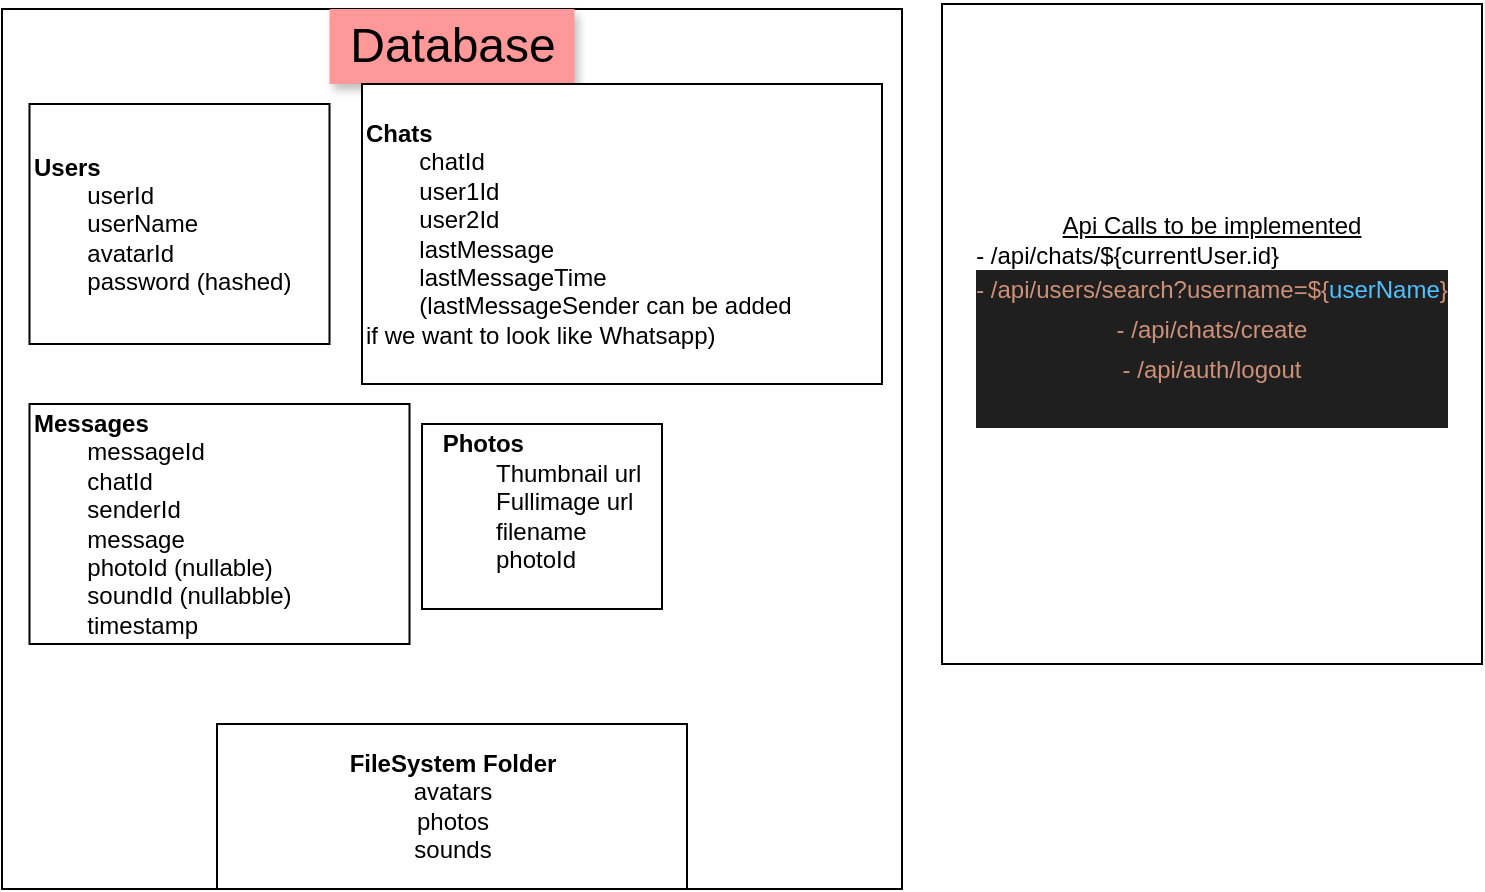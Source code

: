 <mxfile version="26.0.14">
  <diagram name="Page-1" id="rocBFMLZQ33VRKh6YSlt">
    <mxGraphModel dx="957" dy="453" grid="1" gridSize="10" guides="1" tooltips="1" connect="1" arrows="1" fold="1" page="1" pageScale="1" pageWidth="1100" pageHeight="850" math="0" shadow="0">
      <root>
        <mxCell id="0" />
        <mxCell id="1" parent="0" />
        <mxCell id="H4SFvdppJQhMXNSFBkPD-2" value="" style="rounded=0;whiteSpace=wrap;html=1;" parent="1" vertex="1">
          <mxGeometry x="50" y="42.5" width="450" height="440" as="geometry" />
        </mxCell>
        <mxCell id="H4SFvdppJQhMXNSFBkPD-4" value="&lt;font style=&quot;font-size: 24px;&quot;&gt;Database&lt;/font&gt;" style="text;html=1;align=center;verticalAlign=middle;whiteSpace=wrap;rounded=0;fillColor=#FF9999;shadow=1;" parent="1" vertex="1">
          <mxGeometry x="213.75" y="42.5" width="122.5" height="37.5" as="geometry" />
        </mxCell>
        <mxCell id="H4SFvdppJQhMXNSFBkPD-5" value="&lt;div align=&quot;left&quot;&gt;&lt;b&gt;Chats&lt;/b&gt;&lt;/div&gt;&lt;div align=&quot;left&quot;&gt;&lt;span style=&quot;white-space: pre;&quot;&gt;&#x9;chatId&lt;/span&gt;&lt;/div&gt;&lt;div align=&quot;left&quot;&gt;&lt;span style=&quot;white-space: pre;&quot;&gt;&#x9;&lt;/span&gt;user1Id&lt;/div&gt;&lt;div align=&quot;left&quot;&gt;&lt;span style=&quot;white-space: pre;&quot;&gt;&#x9;&lt;/span&gt;user2Id&lt;/div&gt;&lt;div align=&quot;left&quot;&gt;&lt;span style=&quot;white-space: pre;&quot;&gt;&lt;span style=&quot;white-space: pre;&quot;&gt;&lt;span style=&quot;white-space: pre;&quot;&gt;&#x9;&lt;/span&gt;lastMessage&lt;/span&gt;&lt;/span&gt;&lt;/div&gt;&lt;div align=&quot;left&quot;&gt;&lt;span style=&quot;white-space: pre;&quot;&gt;&lt;span style=&quot;white-space: pre;&quot;&gt;&lt;span style=&quot;white-space: pre;&quot;&gt;&#x9;&lt;/span&gt;lastMessageTime&lt;/span&gt;&lt;/span&gt;&lt;/div&gt;&lt;div align=&quot;left&quot;&gt;&lt;span style=&quot;white-space: pre;&quot;&gt;&lt;span style=&quot;white-space: pre;&quot;&gt;&lt;span style=&quot;white-space: pre;&quot;&gt;&#x9;&lt;/span&gt;(lastMessageSender can be added &lt;/span&gt;&lt;/span&gt;&lt;/div&gt;&lt;div align=&quot;left&quot;&gt;&lt;span style=&quot;white-space: pre;&quot;&gt;&lt;span style=&quot;white-space: pre;&quot;&gt;if we want to look like Whatsapp)&lt;/span&gt;&lt;/span&gt;&lt;/div&gt;" style="rounded=0;whiteSpace=wrap;html=1;align=left;" parent="1" vertex="1">
          <mxGeometry x="230" y="80" width="260" height="150" as="geometry" />
        </mxCell>
        <mxCell id="H4SFvdppJQhMXNSFBkPD-6" value="&lt;div align=&quot;left&quot;&gt;&lt;b&gt;Users&lt;/b&gt;&lt;/div&gt;&lt;div align=&quot;left&quot;&gt;&lt;b&gt;&lt;span style=&quot;white-space: pre;&quot;&gt;&#x9;&lt;/span&gt;&lt;/b&gt;userId&lt;/div&gt;&lt;div align=&quot;left&quot;&gt;&lt;b&gt;&lt;span style=&quot;white-space: pre;&quot;&gt;&#x9;&lt;/span&gt;&lt;/b&gt;userName&lt;/div&gt;&lt;div align=&quot;left&quot;&gt;&lt;span style=&quot;white-space: pre;&quot;&gt;&#x9;&lt;/span&gt;avatarId&lt;/div&gt;&lt;div align=&quot;left&quot;&gt;&lt;span style=&quot;white-space: pre;&quot;&gt;&#x9;&lt;/span&gt;password (hashed)&lt;/div&gt;" style="rounded=0;whiteSpace=wrap;html=1;align=left;" parent="1" vertex="1">
          <mxGeometry x="63.75" y="90" width="150" height="120" as="geometry" />
        </mxCell>
        <mxCell id="H4SFvdppJQhMXNSFBkPD-16" value="&lt;div&gt;&lt;b&gt;FileSystem Folder&lt;/b&gt;&lt;/div&gt;&lt;div&gt;avatars&lt;/div&gt;&lt;div&gt;photos&lt;/div&gt;&lt;div&gt;sounds&lt;/div&gt;" style="rounded=0;whiteSpace=wrap;html=1;" parent="1" vertex="1">
          <mxGeometry x="157.5" y="400" width="235" height="82.5" as="geometry" />
        </mxCell>
        <mxCell id="H4SFvdppJQhMXNSFBkPD-18" value="&lt;div align=&quot;left&quot;&gt;&lt;b&gt;Messages&lt;/b&gt;&lt;/div&gt;&lt;div align=&quot;left&quot;&gt;&lt;b&gt;&lt;span style=&quot;white-space: pre;&quot;&gt;&#x9;&lt;/span&gt;&lt;/b&gt;&lt;span style=&quot;white-space: pre;&quot;&gt;messageId&lt;/span&gt;&lt;/div&gt;&lt;div align=&quot;left&quot;&gt;&lt;b&gt;&lt;span style=&quot;white-space: pre;&quot;&gt;&#x9;&lt;/span&gt;&lt;/b&gt;chatId&lt;/div&gt;&lt;div align=&quot;left&quot;&gt;&lt;span style=&quot;white-space: pre;&quot;&gt;&#x9;&lt;/span&gt;senderId&lt;/div&gt;&lt;div align=&quot;left&quot;&gt;&lt;span style=&quot;white-space: pre;&quot;&gt;&#x9;message&lt;/span&gt;&lt;/div&gt;&lt;div align=&quot;left&quot;&gt;&lt;span style=&quot;white-space: pre;&quot;&gt;&lt;span style=&quot;white-space: pre;&quot;&gt;&#x9;photoId (nullable)&lt;/span&gt;&lt;/span&gt;&lt;/div&gt;&lt;div align=&quot;left&quot;&gt;&lt;span style=&quot;white-space: pre;&quot;&gt;&#x9;&lt;/span&gt;soundId (nullabble)&lt;/div&gt;&lt;div align=&quot;left&quot;&gt;&lt;span style=&quot;white-space: pre;&quot;&gt;&#x9;&lt;/span&gt;timestamp&lt;/div&gt;" style="rounded=0;whiteSpace=wrap;html=1;align=left;" parent="1" vertex="1">
          <mxGeometry x="63.75" y="240" width="190" height="120" as="geometry" />
        </mxCell>
        <mxCell id="H4SFvdppJQhMXNSFBkPD-19" value="&lt;div&gt;&lt;u&gt;Api Calls to be implemented&lt;/u&gt;&lt;/div&gt;&lt;div align=&quot;left&quot;&gt;- /api/chats/${currentUser.id} &lt;br&gt;&lt;/div&gt;&lt;div&gt;&lt;div style=&quot;color: rgb(204, 204, 204); background-color: rgb(31, 31, 31); font-family: &amp;quot;Droid Sans Mono&amp;quot;, &amp;quot;monospace&amp;quot;, monospace; font-size: 14px; line-height: 19px; white-space: pre;&quot;&gt;&lt;div&gt;&lt;font face=&quot;Helvetica&quot; style=&quot;font-size: 12px;&quot;&gt;&lt;span style=&quot;color: rgb(206, 145, 120);&quot;&gt;- /api/users/search?username=${&lt;/span&gt;&lt;span style=&quot;color: rgb(79, 193, 255);&quot;&gt;userName&lt;/span&gt;&lt;span style=&quot;color: rgb(206, 145, 120);&quot;&gt;}&lt;/span&gt;&lt;/font&gt;&lt;/div&gt;&lt;div&gt;&lt;div style=&quot;color: rgb(204, 204, 204); background-color: rgb(31, 31, 31); font-family: &amp;quot;Droid Sans Mono&amp;quot;, &amp;quot;monospace&amp;quot;, monospace; font-weight: normal; font-size: 14px; line-height: 19px; white-space: pre;&quot;&gt;&lt;div&gt;&lt;span style=&quot;color: rgb(206, 145, 120);&quot;&gt;&lt;font face=&quot;Helvetica&quot; style=&quot;font-size: 12px;&quot;&gt;- /api/chats/create&lt;/font&gt;&lt;/span&gt;&lt;/div&gt;&lt;div&gt;&lt;font style=&quot;font-size: 12px;&quot;&gt;&lt;span style=&quot;color: rgb(206, 145, 120);&quot;&gt;&lt;font face=&quot;Helvetica&quot;&gt;- &lt;/font&gt;&lt;font face=&quot;Helvetica&quot;&gt;/api&lt;/font&gt;&lt;/span&gt;&lt;span style=&quot;color: rgb(206, 145, 120);&quot;&gt;&lt;font face=&quot;Helvetica&quot;&gt;/&lt;/font&gt;&lt;font face=&quot;Helvetica&quot;&gt;auth/logout&lt;/font&gt;&lt;/span&gt;&lt;/font&gt;&lt;/div&gt;&lt;/div&gt;&lt;br&gt;&lt;/div&gt;&lt;/div&gt;&lt;br&gt;&lt;/div&gt;" style="rounded=0;whiteSpace=wrap;html=1;" parent="1" vertex="1">
          <mxGeometry x="520" y="40" width="270" height="330" as="geometry" />
        </mxCell>
        <mxCell id="xrME8_l8DoNLTJr8tBW7-1" value="&lt;div align=&quot;left&quot;&gt;&lt;b&gt;Photos&lt;/b&gt;&lt;/div&gt;&lt;div align=&quot;left&quot;&gt;&lt;span style=&quot;white-space: pre;&quot;&gt;&#x9;&lt;/span&gt;Thumbnail url&lt;/div&gt;&lt;div align=&quot;left&quot;&gt;&lt;span style=&quot;white-space: pre;&quot;&gt;&#x9;&lt;/span&gt;Fullimage url&lt;/div&gt;&lt;div align=&quot;left&quot;&gt;&lt;span style=&quot;white-space: pre;&quot;&gt;&#x9;&lt;/span&gt;filename&lt;/div&gt;&lt;div align=&quot;left&quot;&gt;&lt;span style=&quot;white-space: pre;&quot;&gt;&#x9;&lt;/span&gt;photoId&lt;/div&gt;&lt;div&gt;&lt;br&gt;&lt;/div&gt;" style="rounded=0;whiteSpace=wrap;html=1;" vertex="1" parent="1">
          <mxGeometry x="260" y="250" width="120" height="92.5" as="geometry" />
        </mxCell>
      </root>
    </mxGraphModel>
  </diagram>
</mxfile>
